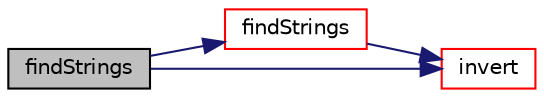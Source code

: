 digraph "findStrings"
{
  bgcolor="transparent";
  edge [fontname="Helvetica",fontsize="10",labelfontname="Helvetica",labelfontsize="10"];
  node [fontname="Helvetica",fontsize="10",shape=record];
  rankdir="LR";
  Node139386 [label="findStrings",height=0.2,width=0.4,color="black", fillcolor="grey75", style="filled", fontcolor="black"];
  Node139386 -> Node139387 [color="midnightblue",fontsize="10",style="solid",fontname="Helvetica"];
  Node139387 [label="findStrings",height=0.2,width=0.4,color="red",URL="$a21851.html#a24d78dbd0055269ca2a05f27a1edebff",tooltip="Return true if string matches one of the regular expressions. "];
  Node139387 -> Node139389 [color="midnightblue",fontsize="10",style="solid",fontname="Helvetica"];
  Node139389 [label="invert",height=0.2,width=0.4,color="red",URL="$a21851.html#a327595a4510d001734d50819f3ee744d",tooltip="Invert one-to-one map. Unmapped elements will be -1. "];
  Node139386 -> Node139389 [color="midnightblue",fontsize="10",style="solid",fontname="Helvetica"];
}
